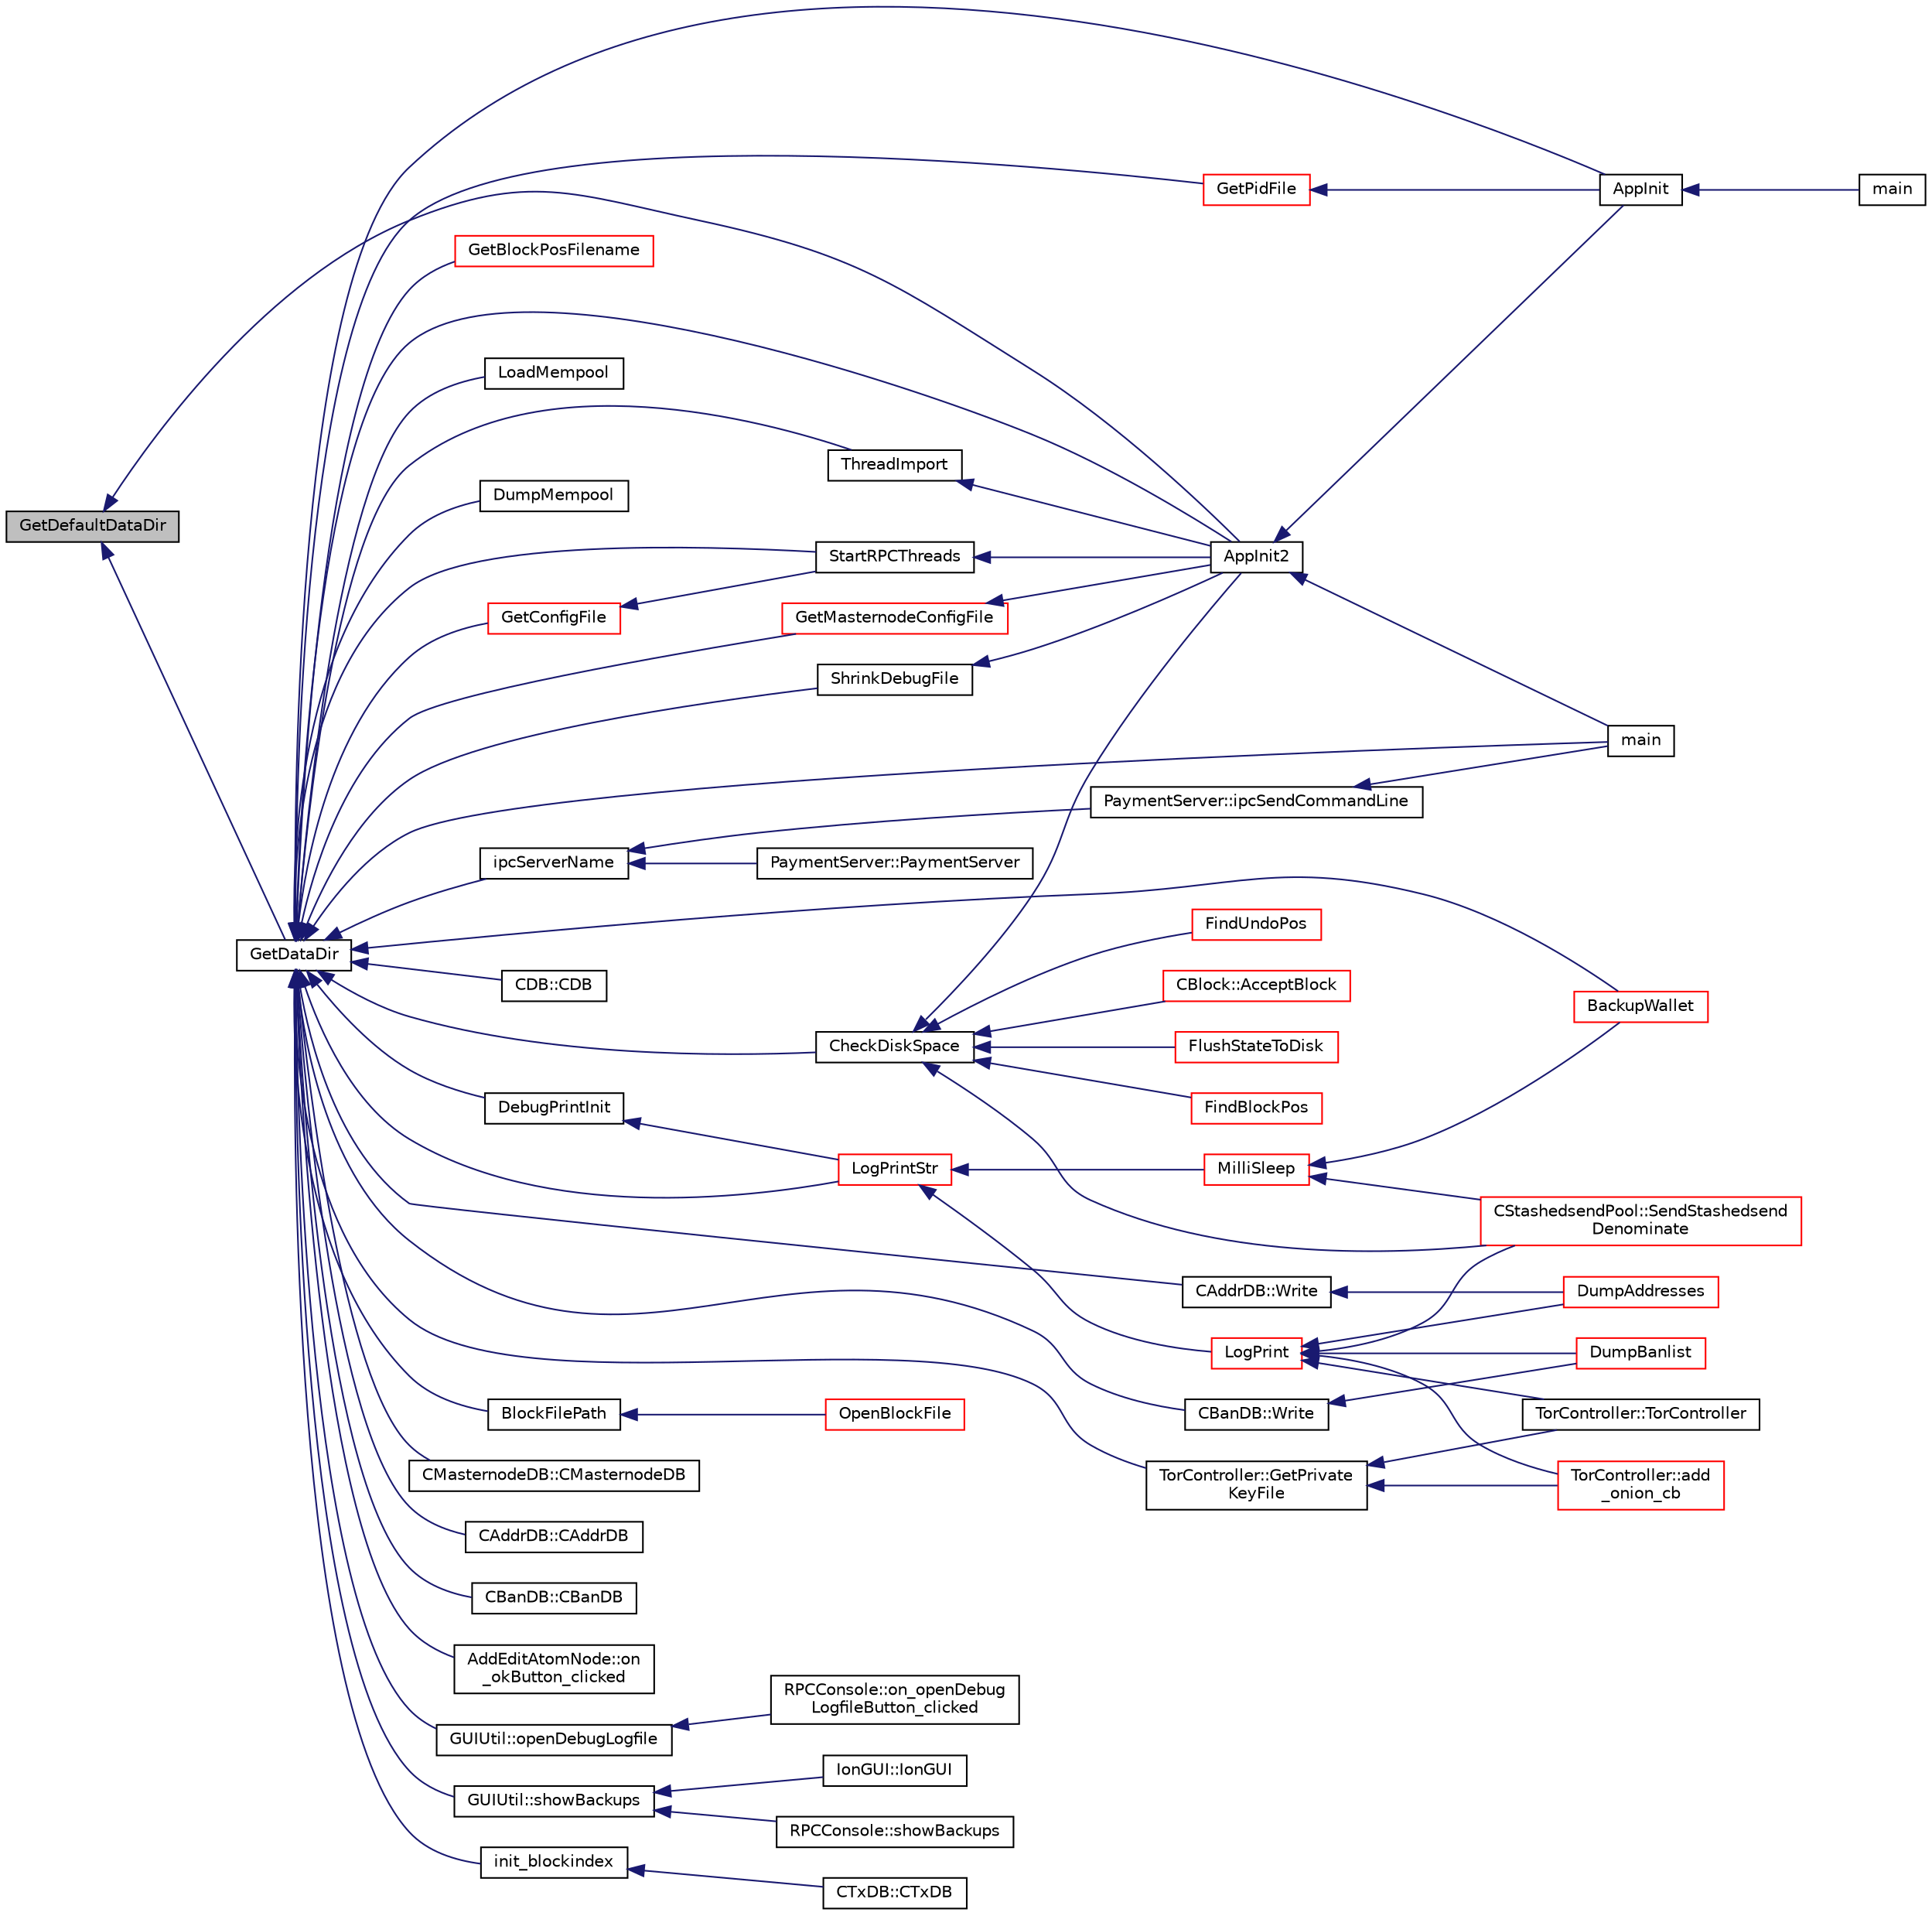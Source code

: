 digraph "GetDefaultDataDir"
{
  edge [fontname="Helvetica",fontsize="10",labelfontname="Helvetica",labelfontsize="10"];
  node [fontname="Helvetica",fontsize="10",shape=record];
  rankdir="LR";
  Node2365 [label="GetDefaultDataDir",height=0.2,width=0.4,color="black", fillcolor="grey75", style="filled", fontcolor="black"];
  Node2365 -> Node2366 [dir="back",color="midnightblue",fontsize="10",style="solid",fontname="Helvetica"];
  Node2366 [label="AppInit2",height=0.2,width=0.4,color="black", fillcolor="white", style="filled",URL="$d8/dc0/init_8h.html#a1a4c1bfbf6ba1db77e988b89b9cadfd3",tooltip="Initialize ion. "];
  Node2366 -> Node2367 [dir="back",color="midnightblue",fontsize="10",style="solid",fontname="Helvetica"];
  Node2367 [label="AppInit",height=0.2,width=0.4,color="black", fillcolor="white", style="filled",URL="$d4/d35/iond_8cpp.html#ac59316b767e6984e1285f0531275286b"];
  Node2367 -> Node2368 [dir="back",color="midnightblue",fontsize="10",style="solid",fontname="Helvetica"];
  Node2368 [label="main",height=0.2,width=0.4,color="black", fillcolor="white", style="filled",URL="$d4/d35/iond_8cpp.html#a0ddf1224851353fc92bfbff6f499fa97"];
  Node2366 -> Node2369 [dir="back",color="midnightblue",fontsize="10",style="solid",fontname="Helvetica"];
  Node2369 [label="main",height=0.2,width=0.4,color="black", fillcolor="white", style="filled",URL="$d5/d2d/ion_8cpp.html#a0ddf1224851353fc92bfbff6f499fa97"];
  Node2365 -> Node2370 [dir="back",color="midnightblue",fontsize="10",style="solid",fontname="Helvetica"];
  Node2370 [label="GetDataDir",height=0.2,width=0.4,color="black", fillcolor="white", style="filled",URL="$d8/d3c/util_8h.html#a0d247b470b387d7cd3f039bd26166007"];
  Node2370 -> Node2371 [dir="back",color="midnightblue",fontsize="10",style="solid",fontname="Helvetica"];
  Node2371 [label="CDB::CDB",height=0.2,width=0.4,color="black", fillcolor="white", style="filled",URL="$d1/d2e/class_c_d_b.html#aa5f2317ab28c6424bfebdaa969aa2b2c"];
  Node2370 -> Node2366 [dir="back",color="midnightblue",fontsize="10",style="solid",fontname="Helvetica"];
  Node2370 -> Node2367 [dir="back",color="midnightblue",fontsize="10",style="solid",fontname="Helvetica"];
  Node2370 -> Node2372 [dir="back",color="midnightblue",fontsize="10",style="solid",fontname="Helvetica"];
  Node2372 [label="CheckDiskSpace",height=0.2,width=0.4,color="black", fillcolor="white", style="filled",URL="$db/d38/validation_8h.html#a6df609da0bad1550cbb2cdc781ad2904",tooltip="Check whether enough disk space is available for an incoming block. "];
  Node2372 -> Node2366 [dir="back",color="midnightblue",fontsize="10",style="solid",fontname="Helvetica"];
  Node2372 -> Node2373 [dir="back",color="midnightblue",fontsize="10",style="solid",fontname="Helvetica"];
  Node2373 [label="CBlock::AcceptBlock",height=0.2,width=0.4,color="red", fillcolor="white", style="filled",URL="$d3/d51/class_c_block.html#a3f990a713116bd15c1f221c88b012ccf"];
  Node2372 -> Node2395 [dir="back",color="midnightblue",fontsize="10",style="solid",fontname="Helvetica"];
  Node2395 [label="CStashedsendPool::SendStashedsend\lDenominate",height=0.2,width=0.4,color="red", fillcolor="white", style="filled",URL="$dd/d8a/class_c_stashedsend_pool.html#a6a94b951db9f47197abf79e141e8de1a",tooltip="As a client, send a transaction to a Masternode to start the denomination process. "];
  Node2372 -> Node2398 [dir="back",color="midnightblue",fontsize="10",style="solid",fontname="Helvetica"];
  Node2398 [label="FlushStateToDisk",height=0.2,width=0.4,color="red", fillcolor="white", style="filled",URL="$dd/d7d/validation_8cpp.html#a788f3aaee688481378aa35a0e776718a",tooltip="Update the on-disk chain state. "];
  Node2372 -> Node2429 [dir="back",color="midnightblue",fontsize="10",style="solid",fontname="Helvetica"];
  Node2429 [label="FindBlockPos",height=0.2,width=0.4,color="red", fillcolor="white", style="filled",URL="$dd/d7d/validation_8cpp.html#a901d5ba590050c555cfe104705b39f79"];
  Node2372 -> Node2430 [dir="back",color="midnightblue",fontsize="10",style="solid",fontname="Helvetica"];
  Node2430 [label="FindUndoPos",height=0.2,width=0.4,color="red", fillcolor="white", style="filled",URL="$dd/d7d/validation_8cpp.html#ab1c7792582deab20a888c67e4fcd8754"];
  Node2370 -> Node2432 [dir="back",color="midnightblue",fontsize="10",style="solid",fontname="Helvetica"];
  Node2432 [label="BlockFilePath",height=0.2,width=0.4,color="black", fillcolor="white", style="filled",URL="$df/d0a/main_8cpp.html#ac8bea30995cabddbc181f7c3b81340f0"];
  Node2432 -> Node2433 [dir="back",color="midnightblue",fontsize="10",style="solid",fontname="Helvetica"];
  Node2433 [label="OpenBlockFile",height=0.2,width=0.4,color="red", fillcolor="white", style="filled",URL="$d4/dbf/main_8h.html#acaa494f20aefb99c5f5f9022a97d0040"];
  Node2370 -> Node2376 [dir="back",color="midnightblue",fontsize="10",style="solid",fontname="Helvetica"];
  Node2376 [label="ThreadImport",height=0.2,width=0.4,color="black", fillcolor="white", style="filled",URL="$d4/dbf/main_8h.html#a0189c34248cd89bbbe20d4d6045bd7c9"];
  Node2376 -> Node2366 [dir="back",color="midnightblue",fontsize="10",style="solid",fontname="Helvetica"];
  Node2370 -> Node2576 [dir="back",color="midnightblue",fontsize="10",style="solid",fontname="Helvetica"];
  Node2576 [label="CMasternodeDB::CMasternodeDB",height=0.2,width=0.4,color="black", fillcolor="white", style="filled",URL="$d2/d64/class_c_masternode_d_b.html#a274b5f339c7bd7644788bb9e6fdbc83d"];
  Node2370 -> Node2577 [dir="back",color="midnightblue",fontsize="10",style="solid",fontname="Helvetica"];
  Node2577 [label="CAddrDB::CAddrDB",height=0.2,width=0.4,color="black", fillcolor="white", style="filled",URL="$dc/da8/class_c_addr_d_b.html#af8c039f1904b1892c5a14e484a5b31a7"];
  Node2370 -> Node2578 [dir="back",color="midnightblue",fontsize="10",style="solid",fontname="Helvetica"];
  Node2578 [label="CAddrDB::Write",height=0.2,width=0.4,color="black", fillcolor="white", style="filled",URL="$dc/da8/class_c_addr_d_b.html#aaec90dba59cd69a2f25bc5630a1dde39"];
  Node2578 -> Node2579 [dir="back",color="midnightblue",fontsize="10",style="solid",fontname="Helvetica"];
  Node2579 [label="DumpAddresses",height=0.2,width=0.4,color="red", fillcolor="white", style="filled",URL="$dd/d84/net_8cpp.html#ab8b5323f5ef61499582a5a6e53b49b6e"];
  Node2370 -> Node2586 [dir="back",color="midnightblue",fontsize="10",style="solid",fontname="Helvetica"];
  Node2586 [label="CBanDB::CBanDB",height=0.2,width=0.4,color="black", fillcolor="white", style="filled",URL="$dd/db6/class_c_ban_d_b.html#aaa72a14ee1c95a75cd5be52ffac0386b"];
  Node2370 -> Node2587 [dir="back",color="midnightblue",fontsize="10",style="solid",fontname="Helvetica"];
  Node2587 [label="CBanDB::Write",height=0.2,width=0.4,color="black", fillcolor="white", style="filled",URL="$dd/db6/class_c_ban_d_b.html#a0550a06c6b5987869f557467fe7f9896"];
  Node2587 -> Node2588 [dir="back",color="midnightblue",fontsize="10",style="solid",fontname="Helvetica"];
  Node2588 [label="DumpBanlist",height=0.2,width=0.4,color="red", fillcolor="white", style="filled",URL="$d7/d97/net_8h.html#af593c31ddb8a6d2f3c6faf63c28b5aa9"];
  Node2370 -> Node2593 [dir="back",color="midnightblue",fontsize="10",style="solid",fontname="Helvetica"];
  Node2593 [label="AddEditAtomNode::on\l_okButton_clicked",height=0.2,width=0.4,color="black", fillcolor="white", style="filled",URL="$de/d93/class_add_edit_atom_node.html#aa8e3dfd31c09f5610e46dc9961df0d66"];
  Node2370 -> Node2594 [dir="back",color="midnightblue",fontsize="10",style="solid",fontname="Helvetica"];
  Node2594 [label="GUIUtil::openDebugLogfile",height=0.2,width=0.4,color="black", fillcolor="white", style="filled",URL="$d1/d87/namespace_g_u_i_util.html#aad169e3227e7a851db52a08bfb30391c"];
  Node2594 -> Node2595 [dir="back",color="midnightblue",fontsize="10",style="solid",fontname="Helvetica"];
  Node2595 [label="RPCConsole::on_openDebug\lLogfileButton_clicked",height=0.2,width=0.4,color="black", fillcolor="white", style="filled",URL="$d7/de8/class_r_p_c_console.html#adf26672994effc0bf948e8d83e1a8cb3",tooltip="open the debug.log from the current datadir "];
  Node2370 -> Node2596 [dir="back",color="midnightblue",fontsize="10",style="solid",fontname="Helvetica"];
  Node2596 [label="GUIUtil::showBackups",height=0.2,width=0.4,color="black", fillcolor="white", style="filled",URL="$d1/d87/namespace_g_u_i_util.html#a16fd78c7608981cc405561a8d5e8d7e3"];
  Node2596 -> Node2597 [dir="back",color="midnightblue",fontsize="10",style="solid",fontname="Helvetica"];
  Node2597 [label="IonGUI::IonGUI",height=0.2,width=0.4,color="black", fillcolor="white", style="filled",URL="$dc/d0b/class_ion_g_u_i.html#ad0e22e4901b039bcc987ef0328c8c5d4"];
  Node2596 -> Node2598 [dir="back",color="midnightblue",fontsize="10",style="solid",fontname="Helvetica"];
  Node2598 [label="RPCConsole::showBackups",height=0.2,width=0.4,color="black", fillcolor="white", style="filled",URL="$d7/de8/class_r_p_c_console.html#a013ee20b746b6453375738e7b5e1cb4e",tooltip="Show folder with wallet backups in default browser. "];
  Node2370 -> Node2369 [dir="back",color="midnightblue",fontsize="10",style="solid",fontname="Helvetica"];
  Node2370 -> Node2599 [dir="back",color="midnightblue",fontsize="10",style="solid",fontname="Helvetica"];
  Node2599 [label="ipcServerName",height=0.2,width=0.4,color="black", fillcolor="white", style="filled",URL="$d5/dec/paymentserver_8cpp.html#a06f7a2d83ad9e570cb6035e69bd89f4b"];
  Node2599 -> Node2600 [dir="back",color="midnightblue",fontsize="10",style="solid",fontname="Helvetica"];
  Node2600 [label="PaymentServer::ipcSendCommandLine",height=0.2,width=0.4,color="black", fillcolor="white", style="filled",URL="$de/dd5/class_payment_server.html#a1cc71c8771bce09eac09f342a4d48220"];
  Node2600 -> Node2369 [dir="back",color="midnightblue",fontsize="10",style="solid",fontname="Helvetica"];
  Node2599 -> Node2601 [dir="back",color="midnightblue",fontsize="10",style="solid",fontname="Helvetica"];
  Node2601 [label="PaymentServer::PaymentServer",height=0.2,width=0.4,color="black", fillcolor="white", style="filled",URL="$de/dd5/class_payment_server.html#a81890a279d57e2af7b94a5f32f7ded8c"];
  Node2370 -> Node2602 [dir="back",color="midnightblue",fontsize="10",style="solid",fontname="Helvetica"];
  Node2602 [label="StartRPCThreads",height=0.2,width=0.4,color="black", fillcolor="white", style="filled",URL="$d3/da2/rpcserver_8h.html#af4d692a884c24c4abe2fc3f2b165542d"];
  Node2602 -> Node2366 [dir="back",color="midnightblue",fontsize="10",style="solid",fontname="Helvetica"];
  Node2370 -> Node2603 [dir="back",color="midnightblue",fontsize="10",style="solid",fontname="Helvetica"];
  Node2603 [label="TorController::GetPrivate\lKeyFile",height=0.2,width=0.4,color="black", fillcolor="white", style="filled",URL="$da/dd9/class_tor_controller.html#a524481ece961670f745dbbfb4d9d5a33",tooltip="Get name fo file to store private key in. "];
  Node2603 -> Node2604 [dir="back",color="midnightblue",fontsize="10",style="solid",fontname="Helvetica"];
  Node2604 [label="TorController::TorController",height=0.2,width=0.4,color="black", fillcolor="white", style="filled",URL="$da/dd9/class_tor_controller.html#ab38d90df15a9e3f2c6e1f4f24073a64e"];
  Node2603 -> Node2605 [dir="back",color="midnightblue",fontsize="10",style="solid",fontname="Helvetica"];
  Node2605 [label="TorController::add\l_onion_cb",height=0.2,width=0.4,color="red", fillcolor="white", style="filled",URL="$da/dd9/class_tor_controller.html#a78b762c14a006b2f509261a95963ff67",tooltip="Callback for ADD_ONION result. "];
  Node2370 -> Node2612 [dir="back",color="midnightblue",fontsize="10",style="solid",fontname="Helvetica"];
  Node2612 [label="init_blockindex",height=0.2,width=0.4,color="black", fillcolor="white", style="filled",URL="$dc/d9c/txdb-leveldb_8cpp.html#a9a8c309c31bb9f6feadef44982002926"];
  Node2612 -> Node2613 [dir="back",color="midnightblue",fontsize="10",style="solid",fontname="Helvetica"];
  Node2613 [label="CTxDB::CTxDB",height=0.2,width=0.4,color="black", fillcolor="white", style="filled",URL="$d9/d8d/class_c_tx_d_b.html#a15efd656b7f86b0abf8d99183cae493a"];
  Node2370 -> Node2614 [dir="back",color="midnightblue",fontsize="10",style="solid",fontname="Helvetica"];
  Node2614 [label="DebugPrintInit",height=0.2,width=0.4,color="black", fillcolor="white", style="filled",URL="$df/d2d/util_8cpp.html#a751ff5f21d880737811136b5e0bcea12"];
  Node2614 -> Node2615 [dir="back",color="midnightblue",fontsize="10",style="solid",fontname="Helvetica"];
  Node2615 [label="LogPrintStr",height=0.2,width=0.4,color="red", fillcolor="white", style="filled",URL="$d8/d3c/util_8h.html#afd4c3002b2797c0560adddb6af3ca1da"];
  Node2615 -> Node2616 [dir="back",color="midnightblue",fontsize="10",style="solid",fontname="Helvetica"];
  Node2616 [label="MilliSleep",height=0.2,width=0.4,color="red", fillcolor="white", style="filled",URL="$d8/d3c/util_8h.html#ac635182d3e845eda4af4fa5ab31609da"];
  Node2616 -> Node2395 [dir="back",color="midnightblue",fontsize="10",style="solid",fontname="Helvetica"];
  Node2616 -> Node2640 [dir="back",color="midnightblue",fontsize="10",style="solid",fontname="Helvetica"];
  Node2640 [label="BackupWallet",height=0.2,width=0.4,color="red", fillcolor="white", style="filled",URL="$dc/d75/walletdb_8cpp.html#a273c3692765c732c5f724cec93e6b62f"];
  Node2615 -> Node2645 [dir="back",color="midnightblue",fontsize="10",style="solid",fontname="Helvetica"];
  Node2645 [label="LogPrint",height=0.2,width=0.4,color="red", fillcolor="white", style="filled",URL="$d8/d3c/util_8h.html#aab1f837a2366f424bdc996fdf6352171"];
  Node2645 -> Node2579 [dir="back",color="midnightblue",fontsize="10",style="solid",fontname="Helvetica"];
  Node2645 -> Node2588 [dir="back",color="midnightblue",fontsize="10",style="solid",fontname="Helvetica"];
  Node2645 -> Node2395 [dir="back",color="midnightblue",fontsize="10",style="solid",fontname="Helvetica"];
  Node2645 -> Node2604 [dir="back",color="midnightblue",fontsize="10",style="solid",fontname="Helvetica"];
  Node2645 -> Node2605 [dir="back",color="midnightblue",fontsize="10",style="solid",fontname="Helvetica"];
  Node2370 -> Node2615 [dir="back",color="midnightblue",fontsize="10",style="solid",fontname="Helvetica"];
  Node2370 -> Node2861 [dir="back",color="midnightblue",fontsize="10",style="solid",fontname="Helvetica"];
  Node2861 [label="GetConfigFile",height=0.2,width=0.4,color="red", fillcolor="white", style="filled",URL="$d8/d3c/util_8h.html#a7d86fadf98dfaba55f80b9be0ab0f978"];
  Node2861 -> Node2602 [dir="back",color="midnightblue",fontsize="10",style="solid",fontname="Helvetica"];
  Node2370 -> Node2863 [dir="back",color="midnightblue",fontsize="10",style="solid",fontname="Helvetica"];
  Node2863 [label="GetMasternodeConfigFile",height=0.2,width=0.4,color="red", fillcolor="white", style="filled",URL="$d8/d3c/util_8h.html#ae5f844c4e12d08214929430505218e74"];
  Node2863 -> Node2366 [dir="back",color="midnightblue",fontsize="10",style="solid",fontname="Helvetica"];
  Node2370 -> Node2866 [dir="back",color="midnightblue",fontsize="10",style="solid",fontname="Helvetica"];
  Node2866 [label="GetPidFile",height=0.2,width=0.4,color="red", fillcolor="white", style="filled",URL="$d8/d3c/util_8h.html#a91d2f3eb3a1bb92ab4eb1bd4b713a99e"];
  Node2866 -> Node2367 [dir="back",color="midnightblue",fontsize="10",style="solid",fontname="Helvetica"];
  Node2370 -> Node2867 [dir="back",color="midnightblue",fontsize="10",style="solid",fontname="Helvetica"];
  Node2867 [label="ShrinkDebugFile",height=0.2,width=0.4,color="black", fillcolor="white", style="filled",URL="$d8/d3c/util_8h.html#a37fca7e305fe0caa306b23fdb37f88e2"];
  Node2867 -> Node2366 [dir="back",color="midnightblue",fontsize="10",style="solid",fontname="Helvetica"];
  Node2370 -> Node2868 [dir="back",color="midnightblue",fontsize="10",style="solid",fontname="Helvetica"];
  Node2868 [label="GetBlockPosFilename",height=0.2,width=0.4,color="red", fillcolor="white", style="filled",URL="$db/d38/validation_8h.html#a14ff9fb82bd3b6a8d7887f68873cdc4d",tooltip="Translation to a filesystem path. "];
  Node2370 -> Node2408 [dir="back",color="midnightblue",fontsize="10",style="solid",fontname="Helvetica"];
  Node2408 [label="LoadMempool",height=0.2,width=0.4,color="black", fillcolor="white", style="filled",URL="$db/d38/validation_8h.html#adea951730b49ef41e5390df5be8d3f1b",tooltip="Load the mempool from disk. "];
  Node2370 -> Node2875 [dir="back",color="midnightblue",fontsize="10",style="solid",fontname="Helvetica"];
  Node2875 [label="DumpMempool",height=0.2,width=0.4,color="black", fillcolor="white", style="filled",URL="$db/d38/validation_8h.html#a2ffb14100dba0c7910b7e09dcdec7d80",tooltip="Dump the mempool to disk. "];
  Node2370 -> Node2640 [dir="back",color="midnightblue",fontsize="10",style="solid",fontname="Helvetica"];
}

